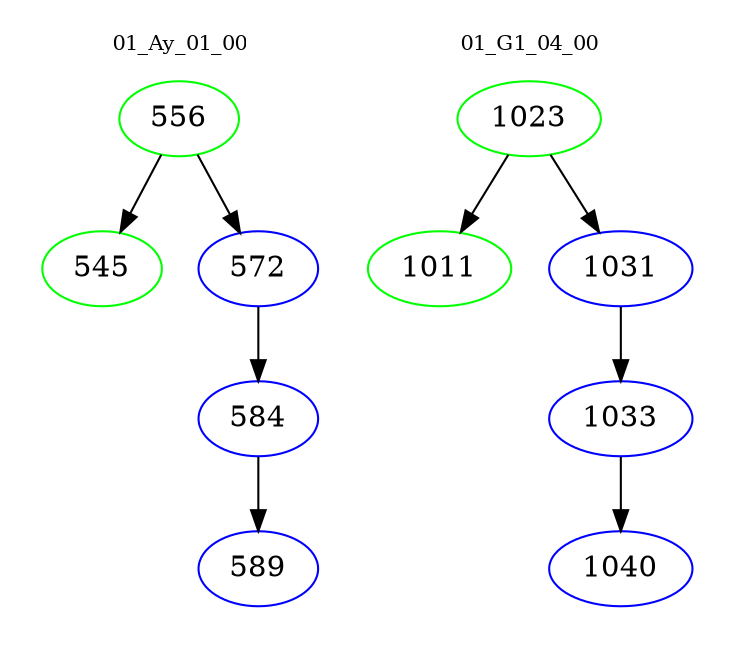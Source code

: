 digraph{
subgraph cluster_0 {
color = white
label = "01_Ay_01_00";
fontsize=10;
T0_556 [label="556", color="green"]
T0_556 -> T0_545 [color="black"]
T0_545 [label="545", color="green"]
T0_556 -> T0_572 [color="black"]
T0_572 [label="572", color="blue"]
T0_572 -> T0_584 [color="black"]
T0_584 [label="584", color="blue"]
T0_584 -> T0_589 [color="black"]
T0_589 [label="589", color="blue"]
}
subgraph cluster_1 {
color = white
label = "01_G1_04_00";
fontsize=10;
T1_1023 [label="1023", color="green"]
T1_1023 -> T1_1011 [color="black"]
T1_1011 [label="1011", color="green"]
T1_1023 -> T1_1031 [color="black"]
T1_1031 [label="1031", color="blue"]
T1_1031 -> T1_1033 [color="black"]
T1_1033 [label="1033", color="blue"]
T1_1033 -> T1_1040 [color="black"]
T1_1040 [label="1040", color="blue"]
}
}
